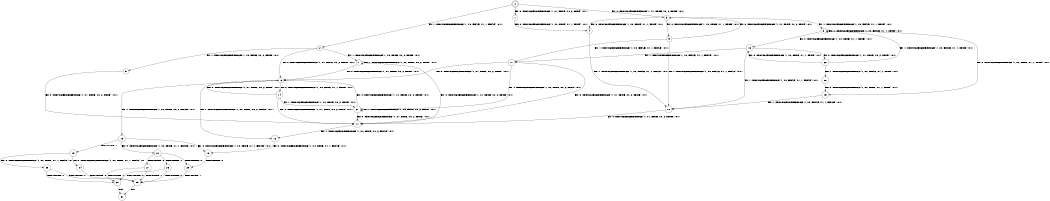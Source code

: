 digraph BCG {
size = "7, 10.5";
center = TRUE;
node [shape = circle];
0 [peripheries = 2];
0 -> 1 [label = "EX !0 !ATOMIC_EXCH_BRANCH (1, +1, TRUE, +0, 2, TRUE) !:0:1:"];
0 -> 2 [label = "EX !1 !ATOMIC_EXCH_BRANCH (1, +0, FALSE, +1, 1, FALSE) !:0:1:"];
0 -> 3 [label = "EX !0 !ATOMIC_EXCH_BRANCH (1, +1, TRUE, +0, 2, TRUE) !:0:1:"];
1 -> 4 [label = "EX !0 !ATOMIC_EXCH_BRANCH (1, +0, TRUE, +1, 1, TRUE) !:0:1:"];
2 -> 5 [label = "EX !1 !ATOMIC_EXCH_BRANCH (1, +0, TRUE, +0, 2, TRUE) !:0:1:"];
2 -> 6 [label = "EX !0 !ATOMIC_EXCH_BRANCH (1, +1, TRUE, +0, 2, TRUE) !:0:1:"];
2 -> 7 [label = "EX !1 !ATOMIC_EXCH_BRANCH (1, +0, TRUE, +0, 2, TRUE) !:0:1:"];
3 -> 4 [label = "EX !0 !ATOMIC_EXCH_BRANCH (1, +0, TRUE, +1, 1, TRUE) !:0:1:"];
3 -> 8 [label = "EX !1 !ATOMIC_EXCH_BRANCH (1, +0, FALSE, +1, 1, TRUE) !:0:1:"];
3 -> 9 [label = "EX !0 !ATOMIC_EXCH_BRANCH (1, +0, TRUE, +1, 1, TRUE) !:0:1:"];
4 -> 10 [label = "EX !1 !ATOMIC_EXCH_BRANCH (1, +0, FALSE, +1, 1, FALSE) !:0:1:"];
5 -> 11 [label = "EX !0 !ATOMIC_EXCH_BRANCH (1, +1, TRUE, +0, 2, TRUE) !:0:1:"];
6 -> 12 [label = "EX !1 !ATOMIC_EXCH_BRANCH (1, +0, TRUE, +0, 2, FALSE) !:0:1:"];
6 -> 13 [label = "EX !1 !ATOMIC_EXCH_BRANCH (1, +0, TRUE, +0, 2, FALSE) !:0:1:"];
6 -> 14 [label = "EX !0 !ATOMIC_EXCH_BRANCH (1, +0, TRUE, +1, 1, TRUE) !:0:1:"];
7 -> 11 [label = "EX !0 !ATOMIC_EXCH_BRANCH (1, +1, TRUE, +0, 2, TRUE) !:0:1:"];
7 -> 6 [label = "EX !0 !ATOMIC_EXCH_BRANCH (1, +1, TRUE, +0, 2, TRUE) !:0:1:"];
7 -> 7 [label = "EX !1 !ATOMIC_EXCH_BRANCH (1, +0, TRUE, +0, 2, TRUE) !:0:1:"];
8 -> 15 [label = "EX !0 !ATOMIC_EXCH_BRANCH (1, +0, TRUE, +1, 1, TRUE) !:0:1:"];
8 -> 8 [label = "EX !1 !ATOMIC_EXCH_BRANCH (1, +0, FALSE, +1, 1, TRUE) !:0:1:"];
8 -> 16 [label = "EX !0 !ATOMIC_EXCH_BRANCH (1, +0, TRUE, +1, 1, TRUE) !:0:1:"];
9 -> 10 [label = "EX !1 !ATOMIC_EXCH_BRANCH (1, +0, FALSE, +1, 1, FALSE) !:0:1:"];
9 -> 17 [label = "EX !1 !ATOMIC_EXCH_BRANCH (1, +0, FALSE, +1, 1, FALSE) !:0:1:"];
9 -> 3 [label = "EX !0 !ATOMIC_EXCH_BRANCH (1, +1, TRUE, +0, 2, TRUE) !:0:1:"];
10 -> 11 [label = "EX !0 !ATOMIC_EXCH_BRANCH (1, +1, TRUE, +0, 2, TRUE) !:0:1:"];
11 -> 12 [label = "EX !1 !ATOMIC_EXCH_BRANCH (1, +0, TRUE, +0, 2, FALSE) !:0:1:"];
12 -> 18 [label = "EX !0 !ATOMIC_EXCH_BRANCH (1, +0, TRUE, +1, 1, FALSE) !:0:1:"];
13 -> 18 [label = "EX !0 !ATOMIC_EXCH_BRANCH (1, +0, TRUE, +1, 1, FALSE) !:0:1:"];
13 -> 19 [label = "TERMINATE !1"];
13 -> 20 [label = "EX !0 !ATOMIC_EXCH_BRANCH (1, +0, TRUE, +1, 1, FALSE) !:0:1:"];
14 -> 11 [label = "EX !0 !ATOMIC_EXCH_BRANCH (1, +1, TRUE, +0, 2, TRUE) !:0:1:"];
14 -> 21 [label = "EX !1 !ATOMIC_EXCH_BRANCH (1, +0, TRUE, +0, 2, TRUE) !:0:1:"];
14 -> 6 [label = "EX !0 !ATOMIC_EXCH_BRANCH (1, +1, TRUE, +0, 2, TRUE) !:0:1:"];
15 -> 10 [label = "EX !1 !ATOMIC_EXCH_BRANCH (1, +0, FALSE, +1, 1, FALSE) !:0:1:"];
16 -> 10 [label = "EX !1 !ATOMIC_EXCH_BRANCH (1, +0, FALSE, +1, 1, FALSE) !:0:1:"];
16 -> 17 [label = "EX !1 !ATOMIC_EXCH_BRANCH (1, +0, FALSE, +1, 1, FALSE) !:0:1:"];
16 -> 22 [label = "EX !0 !ATOMIC_EXCH_BRANCH (1, +1, TRUE, +0, 2, TRUE) !:0:1:"];
17 -> 11 [label = "EX !0 !ATOMIC_EXCH_BRANCH (1, +1, TRUE, +0, 2, TRUE) !:0:1:"];
17 -> 21 [label = "EX !1 !ATOMIC_EXCH_BRANCH (1, +0, TRUE, +0, 2, TRUE) !:0:1:"];
17 -> 6 [label = "EX !0 !ATOMIC_EXCH_BRANCH (1, +1, TRUE, +0, 2, TRUE) !:0:1:"];
18 -> 23 [label = "TERMINATE !0"];
19 -> 24 [label = "EX !0 !ATOMIC_EXCH_BRANCH (1, +0, TRUE, +1, 1, FALSE) !:0:"];
19 -> 25 [label = "EX !0 !ATOMIC_EXCH_BRANCH (1, +0, TRUE, +1, 1, FALSE) !:0:"];
20 -> 23 [label = "TERMINATE !0"];
20 -> 26 [label = "TERMINATE !1"];
20 -> 27 [label = "TERMINATE !0"];
21 -> 11 [label = "EX !0 !ATOMIC_EXCH_BRANCH (1, +1, TRUE, +0, 2, TRUE) !:0:1:"];
21 -> 21 [label = "EX !1 !ATOMIC_EXCH_BRANCH (1, +0, TRUE, +0, 2, TRUE) !:0:1:"];
21 -> 6 [label = "EX !0 !ATOMIC_EXCH_BRANCH (1, +1, TRUE, +0, 2, TRUE) !:0:1:"];
22 -> 28 [label = "EX !1 !ATOMIC_EXCH_BRANCH (1, +0, FALSE, +1, 1, TRUE) !:0:1:"];
22 -> 8 [label = "EX !1 !ATOMIC_EXCH_BRANCH (1, +0, FALSE, +1, 1, TRUE) !:0:1:"];
22 -> 16 [label = "EX !0 !ATOMIC_EXCH_BRANCH (1, +0, TRUE, +1, 1, TRUE) !:0:1:"];
23 -> 29 [label = "TERMINATE !1"];
24 -> 29 [label = "TERMINATE !0"];
25 -> 29 [label = "TERMINATE !0"];
25 -> 30 [label = "TERMINATE !0"];
26 -> 29 [label = "TERMINATE !0"];
26 -> 30 [label = "TERMINATE !0"];
27 -> 29 [label = "TERMINATE !1"];
27 -> 30 [label = "TERMINATE !1"];
28 -> 15 [label = "EX !0 !ATOMIC_EXCH_BRANCH (1, +0, TRUE, +1, 1, TRUE) !:0:1:"];
29 -> 31 [label = "exit"];
30 -> 31 [label = "exit"];
}
